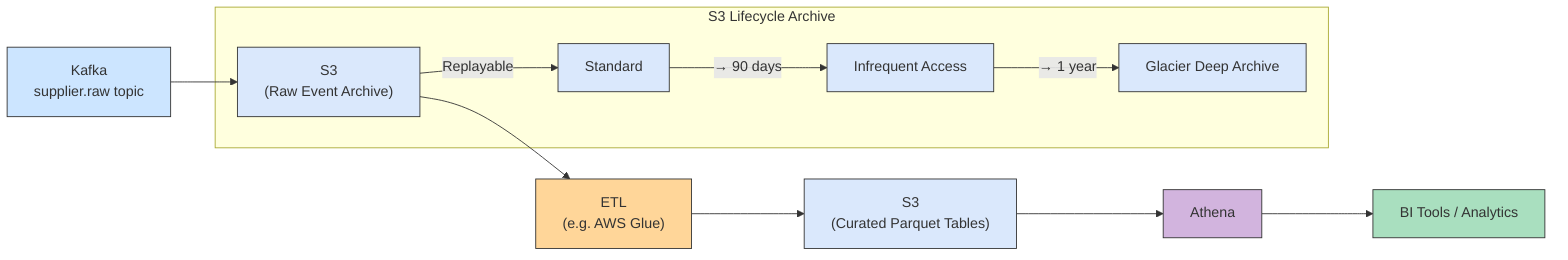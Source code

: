 ---
config:
  theme: mc
  look: classic
---
graph LR
    classDef kafka    fill:#CCE5FF,stroke:#333,stroke-width:1px
    classDef storage  fill:#DAE8FC,stroke:#333,stroke-width:1px      %% soft blue for storage
    classDef etl      fill:#FFD699,stroke:#333,stroke-width:1px
    classDef athena   fill:#D2B4DE,stroke:#333,stroke-width:1px
    classDef bi       fill:#A9DFBF,stroke:#333,stroke-width:1px
    classDef dashed   stroke-dasharray:4 4

    Kafka[Kafka
    supplier.raw topic] --> S3Raw

    subgraph "S3 Lifecycle Archive"
        direction TB
        S3Raw["S3<br/>(Raw Event Archive)"]:::storage -- "Replayable" --> S3Std["Standard"]:::storage
        S3Std -- "→ 90 days" --> S3IA["Infrequent Access"]:::storage
        S3IA -- "→ 1 year" --> S3Glacier["Glacier Deep Archive"]:::storage
    end

    S3Raw --> ETL["ETL<br/>(e.g. AWS Glue)"]:::etl
    ETL --> S3Curated["S3<br/>(Curated Parquet Tables)"]:::storage
    S3Curated --> Athena["Athena"]:::athena
    Athena --> BI["BI Tools / Analytics"]:::bi

    %% Apply class styles
    class Kafka kafka